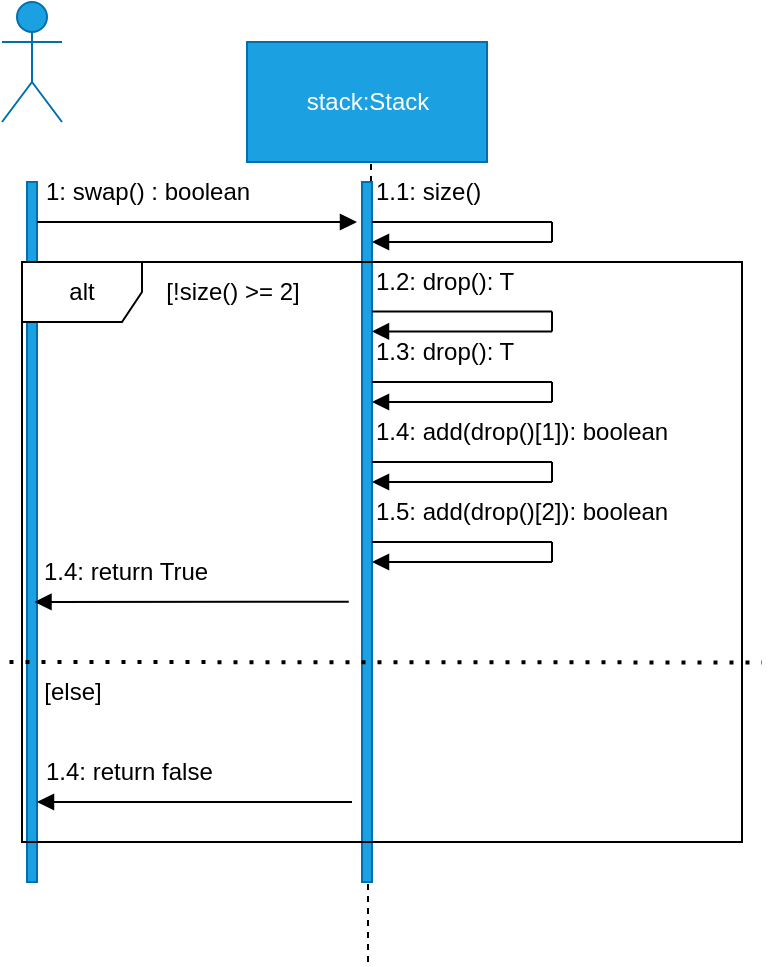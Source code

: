 <mxfile version="22.0.3" type="device">
  <diagram name="Page-1" id="5x8ryAog-CZG7cmcxxby">
    <mxGraphModel dx="819" dy="443" grid="1" gridSize="10" guides="1" tooltips="1" connect="1" arrows="1" fold="1" page="1" pageScale="1" pageWidth="850" pageHeight="1100" math="0" shadow="0">
      <root>
        <mxCell id="0" />
        <mxCell id="1" parent="0" />
        <mxCell id="Pbchu7L-vKBbiq3cUO5S-1" value="Actor" style="shape=umlActor;verticalLabelPosition=bottom;verticalAlign=top;html=1;fillColor=#1ba1e2;fontColor=#ffffff;strokeColor=#006EAF;" parent="1" vertex="1">
          <mxGeometry x="80" y="110" width="30" height="60" as="geometry" />
        </mxCell>
        <mxCell id="Pbchu7L-vKBbiq3cUO5S-2" value="" style="html=1;points=[];perimeter=orthogonalPerimeter;fillColor=#1ba1e2;fontColor=#ffffff;strokeColor=#006EAF;" parent="1" vertex="1">
          <mxGeometry x="92.5" y="200" width="5" height="350" as="geometry" />
        </mxCell>
        <mxCell id="Pbchu7L-vKBbiq3cUO5S-3" value="" style="html=1;verticalAlign=bottom;labelBackgroundColor=none;endArrow=block;endFill=1;" parent="1" edge="1">
          <mxGeometry width="160" relative="1" as="geometry">
            <mxPoint x="97.5" y="220" as="sourcePoint" />
            <mxPoint x="257.5" y="220" as="targetPoint" />
          </mxGeometry>
        </mxCell>
        <mxCell id="Pbchu7L-vKBbiq3cUO5S-4" value="1: swap() : boolean" style="text;html=1;strokeColor=none;fillColor=none;align=left;verticalAlign=middle;whiteSpace=wrap;rounded=0;" parent="1" vertex="1">
          <mxGeometry x="100" y="190" width="160" height="30" as="geometry" />
        </mxCell>
        <mxCell id="Pbchu7L-vKBbiq3cUO5S-5" value="" style="endArrow=none;dashed=1;html=1;startArrow=none;" parent="1" source="Pbchu7L-vKBbiq3cUO5S-7" edge="1">
          <mxGeometry width="50" height="50" relative="1" as="geometry">
            <mxPoint x="264.5" y="730" as="sourcePoint" />
            <mxPoint x="264.5" y="190" as="targetPoint" />
          </mxGeometry>
        </mxCell>
        <mxCell id="Pbchu7L-vKBbiq3cUO5S-6" value="" style="endArrow=none;dashed=1;html=1;" parent="1" target="Pbchu7L-vKBbiq3cUO5S-7" edge="1">
          <mxGeometry width="50" height="50" relative="1" as="geometry">
            <mxPoint x="263" y="590" as="sourcePoint" />
            <mxPoint x="264.5" y="190" as="targetPoint" />
          </mxGeometry>
        </mxCell>
        <mxCell id="Pbchu7L-vKBbiq3cUO5S-7" value="" style="html=1;points=[];perimeter=orthogonalPerimeter;fillColor=#1ba1e2;fontColor=#ffffff;strokeColor=#006EAF;" parent="1" vertex="1">
          <mxGeometry x="260" y="200" width="5" height="350" as="geometry" />
        </mxCell>
        <mxCell id="Pbchu7L-vKBbiq3cUO5S-8" value="stack:Stack" style="rounded=0;whiteSpace=wrap;html=1;fillColor=#1ba1e2;fontColor=#ffffff;strokeColor=#006EAF;" parent="1" vertex="1">
          <mxGeometry x="202.5" y="130" width="120" height="60" as="geometry" />
        </mxCell>
        <mxCell id="Pbchu7L-vKBbiq3cUO5S-9" value="alt" style="shape=umlFrame;whiteSpace=wrap;html=1;pointerEvents=0;" parent="1" vertex="1">
          <mxGeometry x="90" y="240" width="360" height="290" as="geometry" />
        </mxCell>
        <mxCell id="Pbchu7L-vKBbiq3cUO5S-10" value="[!size() &amp;gt;= 2]" style="text;html=1;align=center;verticalAlign=middle;resizable=0;points=[];autosize=1;strokeColor=none;fillColor=none;" parent="1" vertex="1">
          <mxGeometry x="150" y="240" width="90" height="30" as="geometry" />
        </mxCell>
        <mxCell id="Pbchu7L-vKBbiq3cUO5S-11" value="" style="endArrow=none;dashed=1;html=1;dashPattern=1 3;strokeWidth=2;rounded=0;" parent="1" edge="1">
          <mxGeometry width="50" height="50" relative="1" as="geometry">
            <mxPoint x="83.75" y="440.0" as="sourcePoint" />
            <mxPoint x="460" y="440.23" as="targetPoint" />
          </mxGeometry>
        </mxCell>
        <mxCell id="Pbchu7L-vKBbiq3cUO5S-12" value="[else]" style="text;html=1;align=center;verticalAlign=middle;resizable=0;points=[];autosize=1;strokeColor=none;fillColor=none;" parent="1" vertex="1">
          <mxGeometry x="90" y="440" width="50" height="30" as="geometry" />
        </mxCell>
        <mxCell id="Pbchu7L-vKBbiq3cUO5S-13" value="1.1: size()" style="text;html=1;strokeColor=none;fillColor=none;align=left;verticalAlign=middle;whiteSpace=wrap;rounded=0;" parent="1" vertex="1">
          <mxGeometry x="265" y="190" width="65" height="30" as="geometry" />
        </mxCell>
        <mxCell id="Pbchu7L-vKBbiq3cUO5S-14" value="" style="html=1;verticalAlign=bottom;labelBackgroundColor=none;endArrow=block;endFill=1;rounded=0;" parent="1" edge="1">
          <mxGeometry width="160" relative="1" as="geometry">
            <mxPoint x="355" y="230" as="sourcePoint" />
            <mxPoint x="265.0" y="230" as="targetPoint" />
          </mxGeometry>
        </mxCell>
        <mxCell id="Pbchu7L-vKBbiq3cUO5S-15" value="" style="endArrow=none;html=1;rounded=0;" parent="1" edge="1">
          <mxGeometry width="50" height="50" relative="1" as="geometry">
            <mxPoint x="265.0" y="220" as="sourcePoint" />
            <mxPoint x="355" y="220" as="targetPoint" />
          </mxGeometry>
        </mxCell>
        <mxCell id="Pbchu7L-vKBbiq3cUO5S-16" value="" style="endArrow=none;html=1;rounded=0;" parent="1" edge="1">
          <mxGeometry width="50" height="50" relative="1" as="geometry">
            <mxPoint x="355" y="230" as="sourcePoint" />
            <mxPoint x="355" y="220" as="targetPoint" />
            <Array as="points" />
          </mxGeometry>
        </mxCell>
        <mxCell id="Pbchu7L-vKBbiq3cUO5S-17" value="" style="html=1;verticalAlign=bottom;labelBackgroundColor=none;endArrow=block;endFill=1;rounded=0;" parent="1" edge="1">
          <mxGeometry width="160" relative="1" as="geometry">
            <mxPoint x="355" y="274.71" as="sourcePoint" />
            <mxPoint x="265.0" y="274.71" as="targetPoint" />
          </mxGeometry>
        </mxCell>
        <mxCell id="Pbchu7L-vKBbiq3cUO5S-18" value="" style="endArrow=none;html=1;rounded=0;" parent="1" edge="1">
          <mxGeometry width="50" height="50" relative="1" as="geometry">
            <mxPoint x="265.0" y="264.71" as="sourcePoint" />
            <mxPoint x="355" y="264.71" as="targetPoint" />
          </mxGeometry>
        </mxCell>
        <mxCell id="Pbchu7L-vKBbiq3cUO5S-19" value="" style="endArrow=none;html=1;rounded=0;" parent="1" edge="1">
          <mxGeometry width="50" height="50" relative="1" as="geometry">
            <mxPoint x="355" y="274.71" as="sourcePoint" />
            <mxPoint x="355" y="264.71" as="targetPoint" />
            <Array as="points" />
          </mxGeometry>
        </mxCell>
        <mxCell id="Pbchu7L-vKBbiq3cUO5S-20" value="1.2: drop(): T" style="text;html=1;strokeColor=none;fillColor=none;align=left;verticalAlign=middle;whiteSpace=wrap;rounded=0;" parent="1" vertex="1">
          <mxGeometry x="265" y="234.71" width="75" height="30" as="geometry" />
        </mxCell>
        <mxCell id="Pbchu7L-vKBbiq3cUO5S-21" value="1.4: add(drop()[1]): boolean&amp;nbsp;" style="text;html=1;strokeColor=none;fillColor=none;align=left;verticalAlign=middle;whiteSpace=wrap;rounded=0;" parent="1" vertex="1">
          <mxGeometry x="265" y="310" width="195" height="30" as="geometry" />
        </mxCell>
        <mxCell id="Pbchu7L-vKBbiq3cUO5S-22" value="" style="html=1;verticalAlign=bottom;labelBackgroundColor=none;endArrow=block;endFill=1;rounded=0;" parent="1" edge="1">
          <mxGeometry width="160" relative="1" as="geometry">
            <mxPoint x="355.0" y="350" as="sourcePoint" />
            <mxPoint x="265.0" y="350" as="targetPoint" />
          </mxGeometry>
        </mxCell>
        <mxCell id="Pbchu7L-vKBbiq3cUO5S-23" value="" style="endArrow=none;html=1;rounded=0;" parent="1" edge="1">
          <mxGeometry width="50" height="50" relative="1" as="geometry">
            <mxPoint x="265.0" y="340" as="sourcePoint" />
            <mxPoint x="355.0" y="340" as="targetPoint" />
          </mxGeometry>
        </mxCell>
        <mxCell id="Pbchu7L-vKBbiq3cUO5S-24" value="" style="endArrow=none;html=1;rounded=0;" parent="1" edge="1">
          <mxGeometry width="50" height="50" relative="1" as="geometry">
            <mxPoint x="355.0" y="350" as="sourcePoint" />
            <mxPoint x="355.0" y="340" as="targetPoint" />
            <Array as="points" />
          </mxGeometry>
        </mxCell>
        <mxCell id="Pbchu7L-vKBbiq3cUO5S-25" value="1.4: return True" style="text;html=1;strokeColor=none;fillColor=none;align=left;verticalAlign=middle;whiteSpace=wrap;rounded=0;" parent="1" vertex="1">
          <mxGeometry x="98.75" y="380" width="195" height="30" as="geometry" />
        </mxCell>
        <mxCell id="Pbchu7L-vKBbiq3cUO5S-26" value="1.4: return false" style="text;html=1;strokeColor=none;fillColor=none;align=left;verticalAlign=middle;whiteSpace=wrap;rounded=0;" parent="1" vertex="1">
          <mxGeometry x="100" y="480" width="195" height="30" as="geometry" />
        </mxCell>
        <mxCell id="Pbchu7L-vKBbiq3cUO5S-27" value="" style="html=1;verticalAlign=bottom;labelBackgroundColor=none;endArrow=block;endFill=1;rounded=0;exitX=0.793;exitY=0.995;exitDx=0;exitDy=0;exitPerimeter=0;" parent="1" source="Pbchu7L-vKBbiq3cUO5S-25" edge="1">
          <mxGeometry width="160" relative="1" as="geometry">
            <mxPoint x="186.25" y="410" as="sourcePoint" />
            <mxPoint x="96.25" y="410" as="targetPoint" />
          </mxGeometry>
        </mxCell>
        <mxCell id="Pbchu7L-vKBbiq3cUO5S-28" value="" style="html=1;verticalAlign=bottom;labelBackgroundColor=none;endArrow=block;endFill=1;rounded=0;exitX=0.793;exitY=0.995;exitDx=0;exitDy=0;exitPerimeter=0;" parent="1" edge="1">
          <mxGeometry width="160" relative="1" as="geometry">
            <mxPoint x="255" y="510" as="sourcePoint" />
            <mxPoint x="97.5" y="510" as="targetPoint" />
          </mxGeometry>
        </mxCell>
        <mxCell id="9-ibgW5IZMU5s0gtFX_E-1" value="" style="html=1;verticalAlign=bottom;labelBackgroundColor=none;endArrow=block;endFill=1;rounded=0;" edge="1" parent="1">
          <mxGeometry width="160" relative="1" as="geometry">
            <mxPoint x="355" y="310" as="sourcePoint" />
            <mxPoint x="265.0" y="310" as="targetPoint" />
          </mxGeometry>
        </mxCell>
        <mxCell id="9-ibgW5IZMU5s0gtFX_E-2" value="" style="endArrow=none;html=1;rounded=0;" edge="1" parent="1">
          <mxGeometry width="50" height="50" relative="1" as="geometry">
            <mxPoint x="265.0" y="300" as="sourcePoint" />
            <mxPoint x="355" y="300" as="targetPoint" />
          </mxGeometry>
        </mxCell>
        <mxCell id="9-ibgW5IZMU5s0gtFX_E-3" value="" style="endArrow=none;html=1;rounded=0;" edge="1" parent="1">
          <mxGeometry width="50" height="50" relative="1" as="geometry">
            <mxPoint x="355" y="310" as="sourcePoint" />
            <mxPoint x="355" y="300" as="targetPoint" />
            <Array as="points" />
          </mxGeometry>
        </mxCell>
        <mxCell id="9-ibgW5IZMU5s0gtFX_E-4" value="1.3: drop(): T" style="text;html=1;strokeColor=none;fillColor=none;align=left;verticalAlign=middle;whiteSpace=wrap;rounded=0;" vertex="1" parent="1">
          <mxGeometry x="265" y="270" width="75" height="30" as="geometry" />
        </mxCell>
        <mxCell id="9-ibgW5IZMU5s0gtFX_E-5" value="1.5: add(drop()[2]): boolean&amp;nbsp;" style="text;html=1;strokeColor=none;fillColor=none;align=left;verticalAlign=middle;whiteSpace=wrap;rounded=0;" vertex="1" parent="1">
          <mxGeometry x="265" y="350" width="187" height="30" as="geometry" />
        </mxCell>
        <mxCell id="9-ibgW5IZMU5s0gtFX_E-6" value="" style="html=1;verticalAlign=bottom;labelBackgroundColor=none;endArrow=block;endFill=1;rounded=0;" edge="1" parent="1">
          <mxGeometry width="160" relative="1" as="geometry">
            <mxPoint x="355.0" y="390" as="sourcePoint" />
            <mxPoint x="265.0" y="390" as="targetPoint" />
          </mxGeometry>
        </mxCell>
        <mxCell id="9-ibgW5IZMU5s0gtFX_E-7" value="" style="endArrow=none;html=1;rounded=0;" edge="1" parent="1">
          <mxGeometry width="50" height="50" relative="1" as="geometry">
            <mxPoint x="265.0" y="380" as="sourcePoint" />
            <mxPoint x="355.0" y="380" as="targetPoint" />
          </mxGeometry>
        </mxCell>
        <mxCell id="9-ibgW5IZMU5s0gtFX_E-8" value="" style="endArrow=none;html=1;rounded=0;" edge="1" parent="1">
          <mxGeometry width="50" height="50" relative="1" as="geometry">
            <mxPoint x="355.0" y="390" as="sourcePoint" />
            <mxPoint x="355.0" y="380" as="targetPoint" />
            <Array as="points" />
          </mxGeometry>
        </mxCell>
      </root>
    </mxGraphModel>
  </diagram>
</mxfile>
